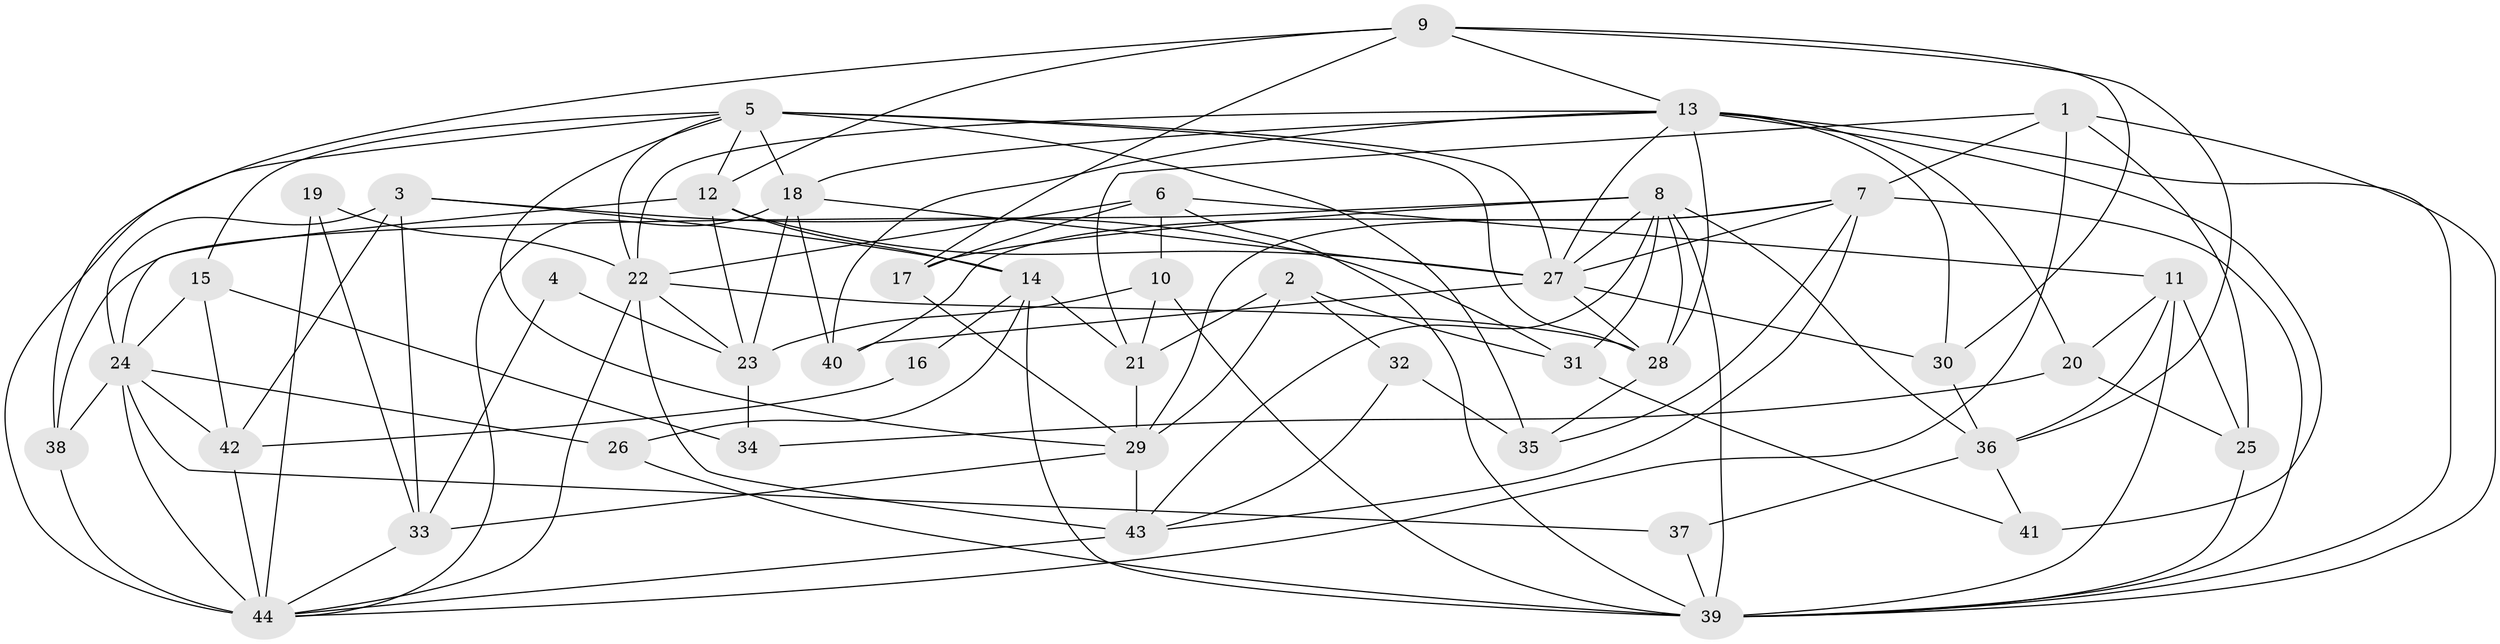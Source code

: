 // original degree distribution, {3: 0.32954545454545453, 5: 0.22727272727272727, 4: 0.20454545454545456, 2: 0.125, 6: 0.03409090909090909, 8: 0.022727272727272728, 7: 0.045454545454545456, 9: 0.011363636363636364}
// Generated by graph-tools (version 1.1) at 2025/01/03/09/25 03:01:59]
// undirected, 44 vertices, 118 edges
graph export_dot {
graph [start="1"]
  node [color=gray90,style=filled];
  1;
  2;
  3;
  4;
  5;
  6;
  7;
  8;
  9;
  10;
  11;
  12;
  13;
  14;
  15;
  16;
  17;
  18;
  19;
  20;
  21;
  22;
  23;
  24;
  25;
  26;
  27;
  28;
  29;
  30;
  31;
  32;
  33;
  34;
  35;
  36;
  37;
  38;
  39;
  40;
  41;
  42;
  43;
  44;
  1 -- 7 [weight=1.0];
  1 -- 21 [weight=1.0];
  1 -- 25 [weight=1.0];
  1 -- 39 [weight=1.0];
  1 -- 44 [weight=1.0];
  2 -- 21 [weight=1.0];
  2 -- 29 [weight=1.0];
  2 -- 31 [weight=1.0];
  2 -- 32 [weight=1.0];
  3 -- 14 [weight=2.0];
  3 -- 24 [weight=1.0];
  3 -- 31 [weight=1.0];
  3 -- 33 [weight=1.0];
  3 -- 42 [weight=2.0];
  4 -- 23 [weight=1.0];
  4 -- 33 [weight=1.0];
  5 -- 12 [weight=1.0];
  5 -- 15 [weight=1.0];
  5 -- 18 [weight=1.0];
  5 -- 22 [weight=1.0];
  5 -- 27 [weight=1.0];
  5 -- 28 [weight=1.0];
  5 -- 29 [weight=1.0];
  5 -- 35 [weight=2.0];
  5 -- 44 [weight=1.0];
  6 -- 10 [weight=1.0];
  6 -- 11 [weight=1.0];
  6 -- 17 [weight=1.0];
  6 -- 22 [weight=1.0];
  6 -- 39 [weight=1.0];
  7 -- 27 [weight=1.0];
  7 -- 29 [weight=1.0];
  7 -- 35 [weight=1.0];
  7 -- 39 [weight=1.0];
  7 -- 40 [weight=1.0];
  7 -- 43 [weight=1.0];
  8 -- 17 [weight=1.0];
  8 -- 27 [weight=1.0];
  8 -- 28 [weight=1.0];
  8 -- 31 [weight=1.0];
  8 -- 36 [weight=1.0];
  8 -- 38 [weight=1.0];
  8 -- 39 [weight=1.0];
  8 -- 43 [weight=1.0];
  9 -- 12 [weight=1.0];
  9 -- 13 [weight=1.0];
  9 -- 17 [weight=1.0];
  9 -- 30 [weight=1.0];
  9 -- 36 [weight=1.0];
  9 -- 38 [weight=1.0];
  10 -- 21 [weight=1.0];
  10 -- 23 [weight=1.0];
  10 -- 39 [weight=1.0];
  11 -- 20 [weight=1.0];
  11 -- 25 [weight=1.0];
  11 -- 36 [weight=1.0];
  11 -- 39 [weight=1.0];
  12 -- 14 [weight=1.0];
  12 -- 23 [weight=1.0];
  12 -- 24 [weight=1.0];
  12 -- 27 [weight=1.0];
  13 -- 18 [weight=1.0];
  13 -- 20 [weight=1.0];
  13 -- 22 [weight=1.0];
  13 -- 27 [weight=2.0];
  13 -- 28 [weight=1.0];
  13 -- 30 [weight=1.0];
  13 -- 39 [weight=1.0];
  13 -- 40 [weight=1.0];
  13 -- 41 [weight=2.0];
  14 -- 16 [weight=1.0];
  14 -- 21 [weight=1.0];
  14 -- 26 [weight=1.0];
  14 -- 39 [weight=2.0];
  15 -- 24 [weight=1.0];
  15 -- 34 [weight=1.0];
  15 -- 42 [weight=1.0];
  16 -- 42 [weight=1.0];
  17 -- 29 [weight=1.0];
  18 -- 23 [weight=1.0];
  18 -- 27 [weight=1.0];
  18 -- 40 [weight=1.0];
  18 -- 44 [weight=1.0];
  19 -- 22 [weight=2.0];
  19 -- 33 [weight=1.0];
  19 -- 44 [weight=1.0];
  20 -- 25 [weight=1.0];
  20 -- 34 [weight=1.0];
  21 -- 29 [weight=1.0];
  22 -- 23 [weight=1.0];
  22 -- 28 [weight=1.0];
  22 -- 43 [weight=2.0];
  22 -- 44 [weight=1.0];
  23 -- 34 [weight=1.0];
  24 -- 26 [weight=1.0];
  24 -- 37 [weight=1.0];
  24 -- 38 [weight=2.0];
  24 -- 42 [weight=1.0];
  24 -- 44 [weight=3.0];
  25 -- 39 [weight=1.0];
  26 -- 39 [weight=1.0];
  27 -- 28 [weight=1.0];
  27 -- 30 [weight=1.0];
  27 -- 40 [weight=1.0];
  28 -- 35 [weight=1.0];
  29 -- 33 [weight=1.0];
  29 -- 43 [weight=1.0];
  30 -- 36 [weight=1.0];
  31 -- 41 [weight=1.0];
  32 -- 35 [weight=1.0];
  32 -- 43 [weight=1.0];
  33 -- 44 [weight=1.0];
  36 -- 37 [weight=1.0];
  36 -- 41 [weight=1.0];
  37 -- 39 [weight=1.0];
  38 -- 44 [weight=1.0];
  42 -- 44 [weight=1.0];
  43 -- 44 [weight=1.0];
}
